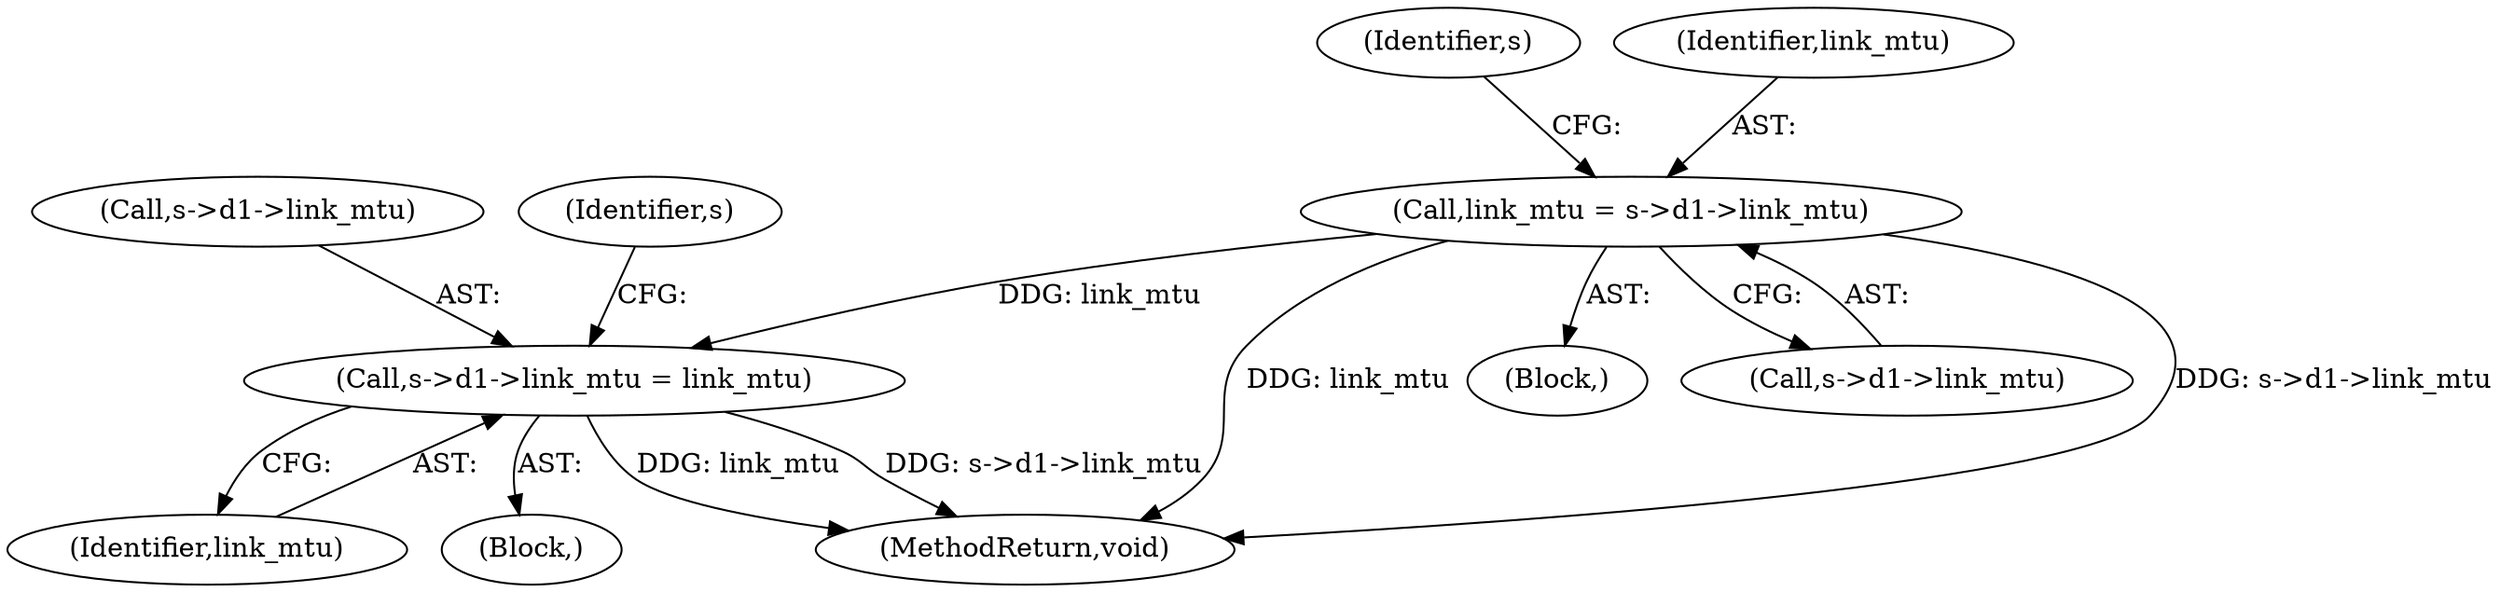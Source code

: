 digraph "0_openssl_f5c7f5dfbaf0d2f7d946d0fe86f08e6bcb36ed0d_0@pointer" {
"1000162" [label="(Call,link_mtu = s->d1->link_mtu)"];
"1000211" [label="(Call,s->d1->link_mtu = link_mtu)"];
"1000162" [label="(Call,link_mtu = s->d1->link_mtu)"];
"1000714" [label="(MethodReturn,void)"];
"1000140" [label="(Block,)"];
"1000212" [label="(Call,s->d1->link_mtu)"];
"1000221" [label="(Identifier,s)"];
"1000164" [label="(Call,s->d1->link_mtu)"];
"1000170" [label="(Identifier,s)"];
"1000217" [label="(Identifier,link_mtu)"];
"1000163" [label="(Identifier,link_mtu)"];
"1000211" [label="(Call,s->d1->link_mtu = link_mtu)"];
"1000203" [label="(Block,)"];
"1000162" -> "1000140"  [label="AST: "];
"1000162" -> "1000164"  [label="CFG: "];
"1000163" -> "1000162"  [label="AST: "];
"1000164" -> "1000162"  [label="AST: "];
"1000170" -> "1000162"  [label="CFG: "];
"1000162" -> "1000714"  [label="DDG: s->d1->link_mtu"];
"1000162" -> "1000714"  [label="DDG: link_mtu"];
"1000162" -> "1000211"  [label="DDG: link_mtu"];
"1000211" -> "1000203"  [label="AST: "];
"1000211" -> "1000217"  [label="CFG: "];
"1000212" -> "1000211"  [label="AST: "];
"1000217" -> "1000211"  [label="AST: "];
"1000221" -> "1000211"  [label="CFG: "];
"1000211" -> "1000714"  [label="DDG: link_mtu"];
"1000211" -> "1000714"  [label="DDG: s->d1->link_mtu"];
}
